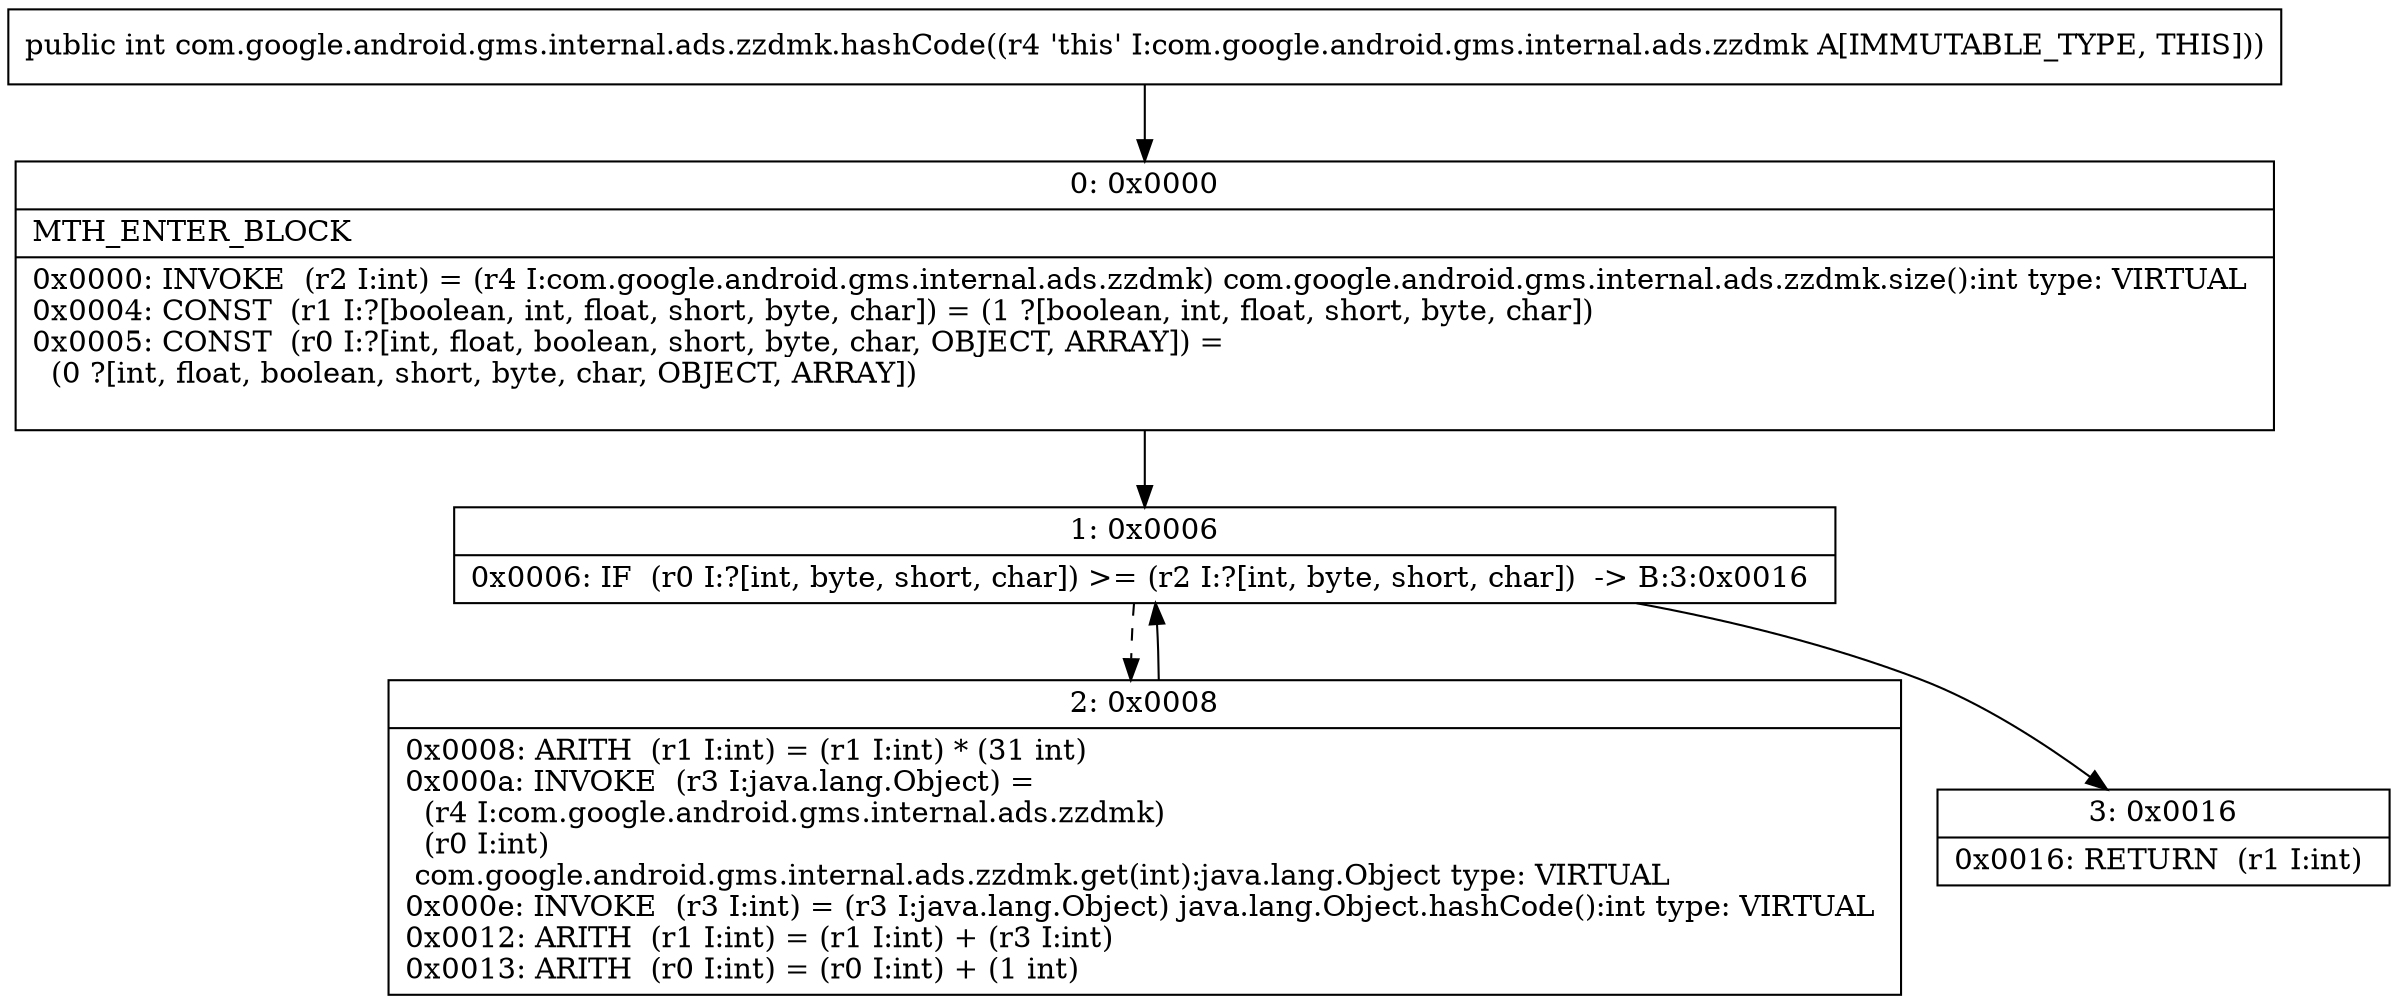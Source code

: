 digraph "CFG forcom.google.android.gms.internal.ads.zzdmk.hashCode()I" {
Node_0 [shape=record,label="{0\:\ 0x0000|MTH_ENTER_BLOCK\l|0x0000: INVOKE  (r2 I:int) = (r4 I:com.google.android.gms.internal.ads.zzdmk) com.google.android.gms.internal.ads.zzdmk.size():int type: VIRTUAL \l0x0004: CONST  (r1 I:?[boolean, int, float, short, byte, char]) = (1 ?[boolean, int, float, short, byte, char]) \l0x0005: CONST  (r0 I:?[int, float, boolean, short, byte, char, OBJECT, ARRAY]) = \l  (0 ?[int, float, boolean, short, byte, char, OBJECT, ARRAY])\l \l}"];
Node_1 [shape=record,label="{1\:\ 0x0006|0x0006: IF  (r0 I:?[int, byte, short, char]) \>= (r2 I:?[int, byte, short, char])  \-\> B:3:0x0016 \l}"];
Node_2 [shape=record,label="{2\:\ 0x0008|0x0008: ARITH  (r1 I:int) = (r1 I:int) * (31 int) \l0x000a: INVOKE  (r3 I:java.lang.Object) = \l  (r4 I:com.google.android.gms.internal.ads.zzdmk)\l  (r0 I:int)\l com.google.android.gms.internal.ads.zzdmk.get(int):java.lang.Object type: VIRTUAL \l0x000e: INVOKE  (r3 I:int) = (r3 I:java.lang.Object) java.lang.Object.hashCode():int type: VIRTUAL \l0x0012: ARITH  (r1 I:int) = (r1 I:int) + (r3 I:int) \l0x0013: ARITH  (r0 I:int) = (r0 I:int) + (1 int) \l}"];
Node_3 [shape=record,label="{3\:\ 0x0016|0x0016: RETURN  (r1 I:int) \l}"];
MethodNode[shape=record,label="{public int com.google.android.gms.internal.ads.zzdmk.hashCode((r4 'this' I:com.google.android.gms.internal.ads.zzdmk A[IMMUTABLE_TYPE, THIS])) }"];
MethodNode -> Node_0;
Node_0 -> Node_1;
Node_1 -> Node_2[style=dashed];
Node_1 -> Node_3;
Node_2 -> Node_1;
}

